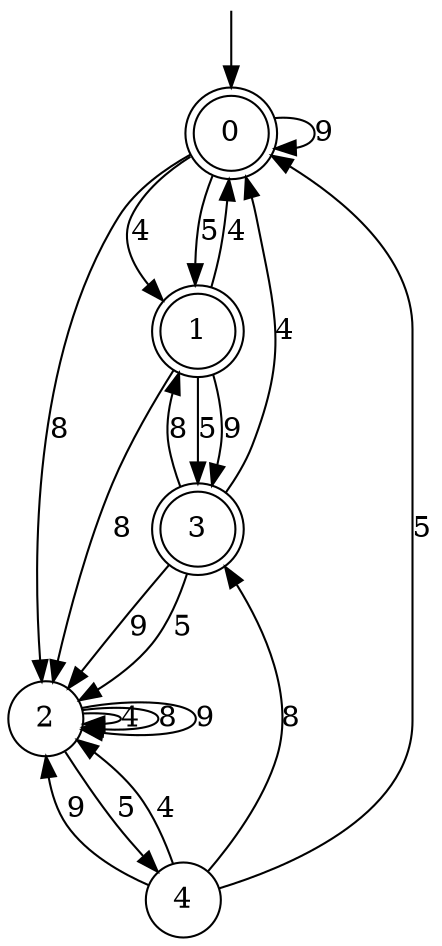 digraph g {

	s0 [shape="doublecircle" label="0"];
	s1 [shape="doublecircle" label="1"];
	s2 [shape="circle" label="2"];
	s3 [shape="doublecircle" label="3"];
	s4 [shape="circle" label="4"];
	s0 -> s1 [label="4"];
	s0 -> s1 [label="5"];
	s0 -> s2 [label="8"];
	s0 -> s0 [label="9"];
	s1 -> s0 [label="4"];
	s1 -> s3 [label="5"];
	s1 -> s2 [label="8"];
	s1 -> s3 [label="9"];
	s2 -> s2 [label="4"];
	s2 -> s4 [label="5"];
	s2 -> s2 [label="8"];
	s2 -> s2 [label="9"];
	s3 -> s0 [label="4"];
	s3 -> s2 [label="5"];
	s3 -> s1 [label="8"];
	s3 -> s2 [label="9"];
	s4 -> s2 [label="4"];
	s4 -> s0 [label="5"];
	s4 -> s3 [label="8"];
	s4 -> s2 [label="9"];

__start0 [label="" shape="none" width="0" height="0"];
__start0 -> s0;

}
